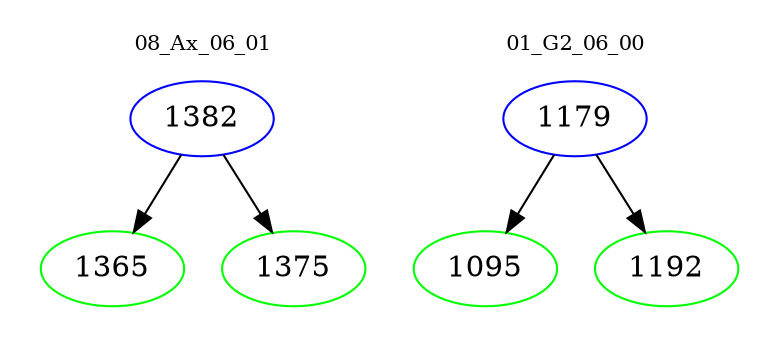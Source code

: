digraph{
subgraph cluster_0 {
color = white
label = "08_Ax_06_01";
fontsize=10;
T0_1382 [label="1382", color="blue"]
T0_1382 -> T0_1365 [color="black"]
T0_1365 [label="1365", color="green"]
T0_1382 -> T0_1375 [color="black"]
T0_1375 [label="1375", color="green"]
}
subgraph cluster_1 {
color = white
label = "01_G2_06_00";
fontsize=10;
T1_1179 [label="1179", color="blue"]
T1_1179 -> T1_1095 [color="black"]
T1_1095 [label="1095", color="green"]
T1_1179 -> T1_1192 [color="black"]
T1_1192 [label="1192", color="green"]
}
}
